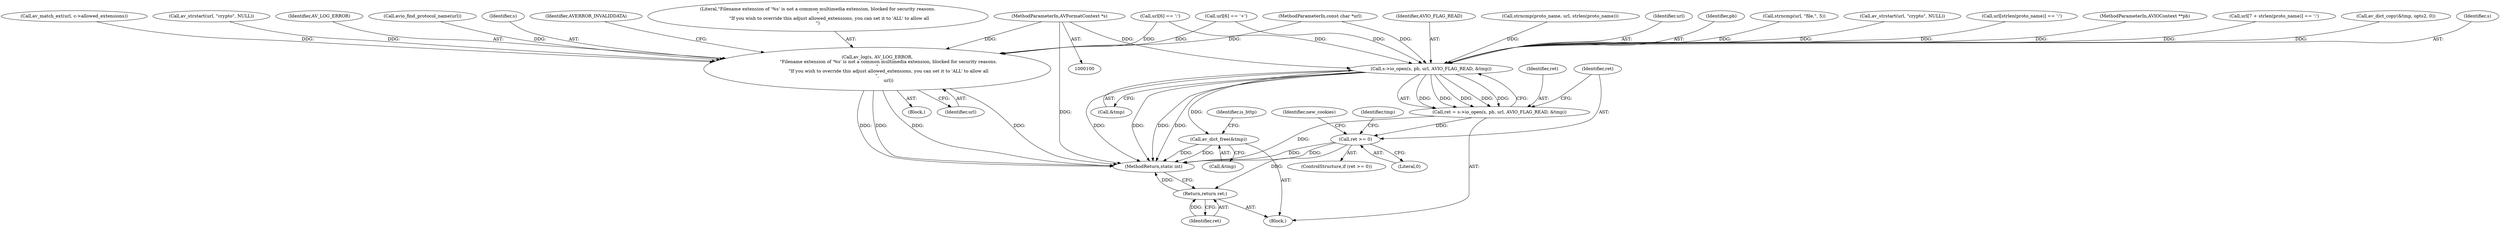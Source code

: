 digraph "0_FFmpeg_189ff4219644532bdfa7bab28dfedaee4d6d4021@pointer" {
"1000101" [label="(MethodParameterIn,AVFormatContext *s)"];
"1000189" [label="(Call,av_log(s, AV_LOG_ERROR,\n                \"Filename extension of \'%s\' is not a common multimedia extension, blocked for security reasons.\n\"\n                \"If you wish to override this adjust allowed_extensions, you can set it to \'ALL\' to allow all\n\",\n                url))"];
"1000259" [label="(Call,s->io_open(s, pb, url, AVIO_FLAG_READ, &tmp))"];
"1000257" [label="(Call,ret = s->io_open(s, pb, url, AVIO_FLAG_READ, &tmp))"];
"1000267" [label="(Call,ret >= 0)"];
"1000323" [label="(Return,return ret;)"];
"1000311" [label="(Call,av_dict_free(&tmp))"];
"1000128" [label="(Call,av_dict_copy(&tmp, opts2, 0))"];
"1000103" [label="(MethodParameterIn,const char *url)"];
"1000146" [label="(Call,url[6] == ':')"];
"1000323" [label="(Return,return ret;)"];
"1000267" [label="(Call,ret >= 0)"];
"1000260" [label="(Identifier,s)"];
"1000193" [label="(Identifier,url)"];
"1000263" [label="(Identifier,AVIO_FLAG_READ)"];
"1000324" [label="(Identifier,ret)"];
"1000325" [label="(MethodReturn,static int)"];
"1000268" [label="(Identifier,ret)"];
"1000264" [label="(Call,&tmp)"];
"1000209" [label="(Call,strncmp(proto_name, url, strlen(proto_name)))"];
"1000141" [label="(Call,url[6] == '+')"];
"1000315" [label="(Identifier,is_http)"];
"1000269" [label="(Literal,0)"];
"1000262" [label="(Identifier,url)"];
"1000162" [label="(Call,avio_find_protocol_name(url))"];
"1000312" [label="(Call,&tmp)"];
"1000259" [label="(Call,s->io_open(s, pb, url, AVIO_FLAG_READ, &tmp))"];
"1000190" [label="(Identifier,s)"];
"1000257" [label="(Call,ret = s->io_open(s, pb, url, AVIO_FLAG_READ, &tmp))"];
"1000261" [label="(Identifier,pb)"];
"1000251" [label="(Call,strncmp(url, \"file,\", 5))"];
"1000258" [label="(Identifier,ret)"];
"1000311" [label="(Call,av_dict_free(&tmp))"];
"1000223" [label="(Call,av_strstart(url, \"crypto\", NULL))"];
"1000313" [label="(Identifier,tmp)"];
"1000273" [label="(Identifier,new_cookies)"];
"1000189" [label="(Call,av_log(s, AV_LOG_ERROR,\n                \"Filename extension of \'%s\' is not a common multimedia extension, blocked for security reasons.\n\"\n                \"If you wish to override this adjust allowed_extensions, you can set it to \'ALL\' to allow all\n\",\n                url))"];
"1000214" [label="(Call,url[strlen(proto_name)] == ':')"];
"1000195" [label="(Identifier,AVERROR_INVALIDDATA)"];
"1000266" [label="(ControlStructure,if (ret >= 0))"];
"1000102" [label="(MethodParameterIn,AVIOContext **pb)"];
"1000107" [label="(Block,)"];
"1000188" [label="(Block,)"];
"1000236" [label="(Call,url[7 + strlen(proto_name)] == ':')"];
"1000192" [label="(Literal,\"Filename extension of \'%s\' is not a common multimedia extension, blocked for security reasons.\n\"\n                \"If you wish to override this adjust allowed_extensions, you can set it to \'ALL\' to allow all\n\")"];
"1000101" [label="(MethodParameterIn,AVFormatContext *s)"];
"1000183" [label="(Call,av_match_ext(url, c->allowed_extensions))"];
"1000134" [label="(Call,av_strstart(url, \"crypto\", NULL))"];
"1000191" [label="(Identifier,AV_LOG_ERROR)"];
"1000101" -> "1000100"  [label="AST: "];
"1000101" -> "1000325"  [label="DDG: "];
"1000101" -> "1000189"  [label="DDG: "];
"1000101" -> "1000259"  [label="DDG: "];
"1000189" -> "1000188"  [label="AST: "];
"1000189" -> "1000193"  [label="CFG: "];
"1000190" -> "1000189"  [label="AST: "];
"1000191" -> "1000189"  [label="AST: "];
"1000192" -> "1000189"  [label="AST: "];
"1000193" -> "1000189"  [label="AST: "];
"1000195" -> "1000189"  [label="CFG: "];
"1000189" -> "1000325"  [label="DDG: "];
"1000189" -> "1000325"  [label="DDG: "];
"1000189" -> "1000325"  [label="DDG: "];
"1000189" -> "1000325"  [label="DDG: "];
"1000141" -> "1000189"  [label="DDG: "];
"1000183" -> "1000189"  [label="DDG: "];
"1000134" -> "1000189"  [label="DDG: "];
"1000162" -> "1000189"  [label="DDG: "];
"1000146" -> "1000189"  [label="DDG: "];
"1000103" -> "1000189"  [label="DDG: "];
"1000259" -> "1000257"  [label="AST: "];
"1000259" -> "1000264"  [label="CFG: "];
"1000260" -> "1000259"  [label="AST: "];
"1000261" -> "1000259"  [label="AST: "];
"1000262" -> "1000259"  [label="AST: "];
"1000263" -> "1000259"  [label="AST: "];
"1000264" -> "1000259"  [label="AST: "];
"1000257" -> "1000259"  [label="CFG: "];
"1000259" -> "1000325"  [label="DDG: "];
"1000259" -> "1000325"  [label="DDG: "];
"1000259" -> "1000325"  [label="DDG: "];
"1000259" -> "1000325"  [label="DDG: "];
"1000259" -> "1000257"  [label="DDG: "];
"1000259" -> "1000257"  [label="DDG: "];
"1000259" -> "1000257"  [label="DDG: "];
"1000259" -> "1000257"  [label="DDG: "];
"1000259" -> "1000257"  [label="DDG: "];
"1000102" -> "1000259"  [label="DDG: "];
"1000141" -> "1000259"  [label="DDG: "];
"1000236" -> "1000259"  [label="DDG: "];
"1000209" -> "1000259"  [label="DDG: "];
"1000214" -> "1000259"  [label="DDG: "];
"1000146" -> "1000259"  [label="DDG: "];
"1000223" -> "1000259"  [label="DDG: "];
"1000251" -> "1000259"  [label="DDG: "];
"1000103" -> "1000259"  [label="DDG: "];
"1000128" -> "1000259"  [label="DDG: "];
"1000259" -> "1000311"  [label="DDG: "];
"1000257" -> "1000107"  [label="AST: "];
"1000258" -> "1000257"  [label="AST: "];
"1000268" -> "1000257"  [label="CFG: "];
"1000257" -> "1000325"  [label="DDG: "];
"1000257" -> "1000267"  [label="DDG: "];
"1000267" -> "1000266"  [label="AST: "];
"1000267" -> "1000269"  [label="CFG: "];
"1000268" -> "1000267"  [label="AST: "];
"1000269" -> "1000267"  [label="AST: "];
"1000273" -> "1000267"  [label="CFG: "];
"1000313" -> "1000267"  [label="CFG: "];
"1000267" -> "1000325"  [label="DDG: "];
"1000267" -> "1000325"  [label="DDG: "];
"1000267" -> "1000323"  [label="DDG: "];
"1000323" -> "1000107"  [label="AST: "];
"1000323" -> "1000324"  [label="CFG: "];
"1000324" -> "1000323"  [label="AST: "];
"1000325" -> "1000323"  [label="CFG: "];
"1000323" -> "1000325"  [label="DDG: "];
"1000324" -> "1000323"  [label="DDG: "];
"1000311" -> "1000107"  [label="AST: "];
"1000311" -> "1000312"  [label="CFG: "];
"1000312" -> "1000311"  [label="AST: "];
"1000315" -> "1000311"  [label="CFG: "];
"1000311" -> "1000325"  [label="DDG: "];
"1000311" -> "1000325"  [label="DDG: "];
}
